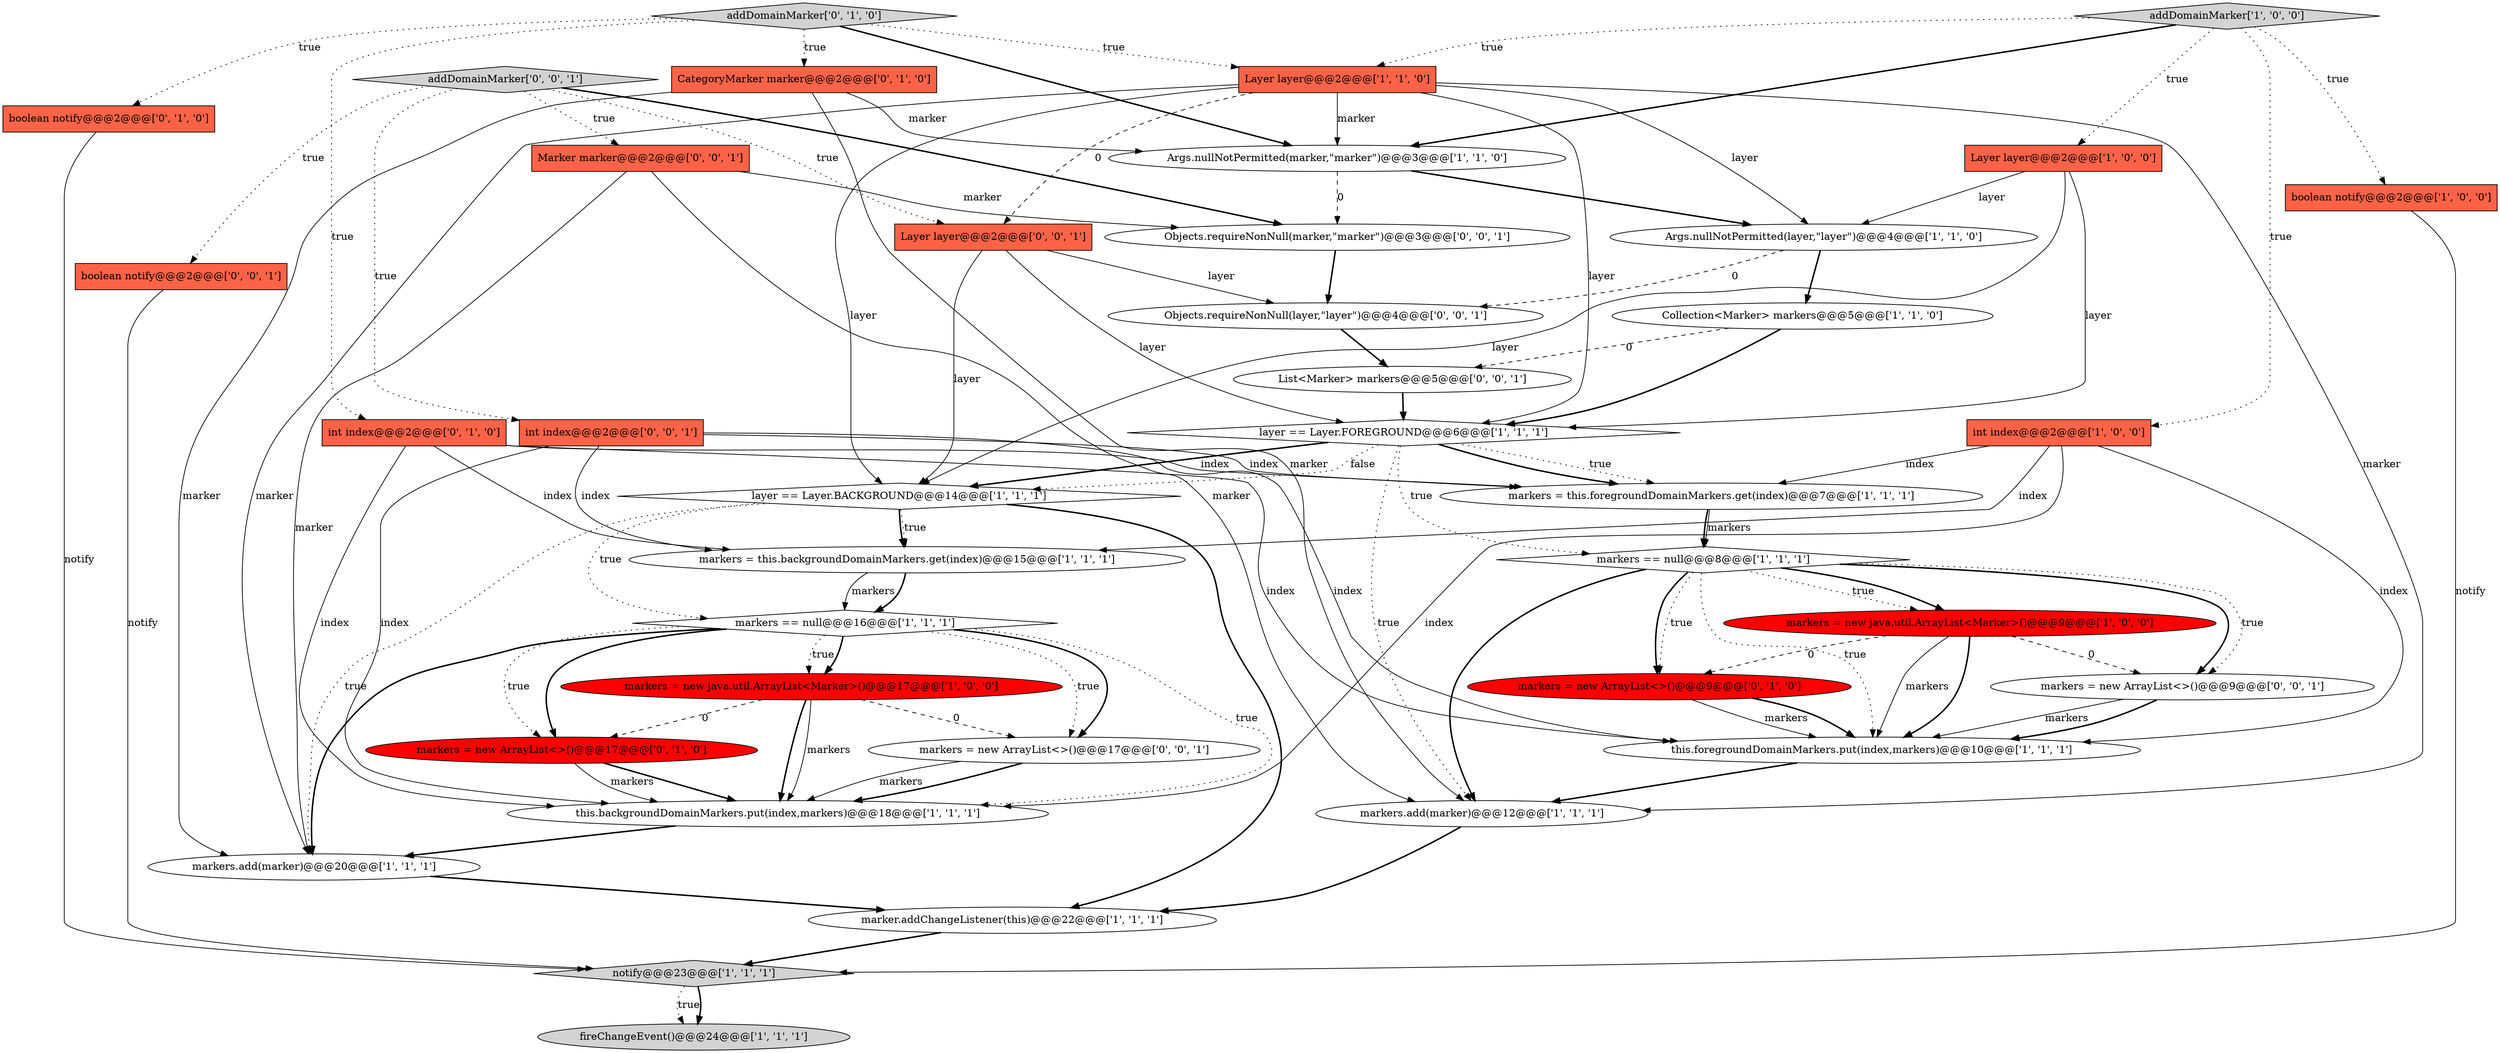 digraph {
13 [style = filled, label = "markers == null@@@16@@@['1', '1', '1']", fillcolor = white, shape = diamond image = "AAA0AAABBB1BBB"];
28 [style = filled, label = "int index@@@2@@@['0', '1', '0']", fillcolor = tomato, shape = box image = "AAA0AAABBB2BBB"];
3 [style = filled, label = "this.foregroundDomainMarkers.put(index,markers)@@@10@@@['1', '1', '1']", fillcolor = white, shape = ellipse image = "AAA0AAABBB1BBB"];
7 [style = filled, label = "markers = this.foregroundDomainMarkers.get(index)@@@7@@@['1', '1', '1']", fillcolor = white, shape = ellipse image = "AAA0AAABBB1BBB"];
30 [style = filled, label = "markers = new ArrayList<>()@@@17@@@['0', '0', '1']", fillcolor = white, shape = ellipse image = "AAA0AAABBB3BBB"];
26 [style = filled, label = "markers = new ArrayList<>()@@@9@@@['0', '1', '0']", fillcolor = red, shape = ellipse image = "AAA1AAABBB2BBB"];
18 [style = filled, label = "this.backgroundDomainMarkers.put(index,markers)@@@18@@@['1', '1', '1']", fillcolor = white, shape = ellipse image = "AAA0AAABBB1BBB"];
27 [style = filled, label = "CategoryMarker marker@@@2@@@['0', '1', '0']", fillcolor = tomato, shape = box image = "AAA0AAABBB2BBB"];
6 [style = filled, label = "markers == null@@@8@@@['1', '1', '1']", fillcolor = white, shape = diamond image = "AAA0AAABBB1BBB"];
36 [style = filled, label = "boolean notify@@@2@@@['0', '0', '1']", fillcolor = tomato, shape = box image = "AAA0AAABBB3BBB"];
14 [style = filled, label = "Args.nullNotPermitted(marker,\"marker\")@@@3@@@['1', '1', '0']", fillcolor = white, shape = ellipse image = "AAA0AAABBB1BBB"];
10 [style = filled, label = "notify@@@23@@@['1', '1', '1']", fillcolor = lightgray, shape = diamond image = "AAA0AAABBB1BBB"];
38 [style = filled, label = "Layer layer@@@2@@@['0', '0', '1']", fillcolor = tomato, shape = box image = "AAA0AAABBB3BBB"];
2 [style = filled, label = "Args.nullNotPermitted(layer,\"layer\")@@@4@@@['1', '1', '0']", fillcolor = white, shape = ellipse image = "AAA0AAABBB1BBB"];
23 [style = filled, label = "markers = new ArrayList<>()@@@17@@@['0', '1', '0']", fillcolor = red, shape = ellipse image = "AAA1AAABBB2BBB"];
16 [style = filled, label = "markers.add(marker)@@@20@@@['1', '1', '1']", fillcolor = white, shape = ellipse image = "AAA0AAABBB1BBB"];
33 [style = filled, label = "int index@@@2@@@['0', '0', '1']", fillcolor = tomato, shape = box image = "AAA0AAABBB3BBB"];
20 [style = filled, label = "addDomainMarker['1', '0', '0']", fillcolor = lightgray, shape = diamond image = "AAA0AAABBB1BBB"];
32 [style = filled, label = "Objects.requireNonNull(layer,\"layer\")@@@4@@@['0', '0', '1']", fillcolor = white, shape = ellipse image = "AAA0AAABBB3BBB"];
22 [style = filled, label = "Layer layer@@@2@@@['1', '1', '0']", fillcolor = tomato, shape = box image = "AAA0AAABBB1BBB"];
24 [style = filled, label = "addDomainMarker['0', '1', '0']", fillcolor = lightgray, shape = diamond image = "AAA0AAABBB2BBB"];
12 [style = filled, label = "boolean notify@@@2@@@['1', '0', '0']", fillcolor = tomato, shape = box image = "AAA0AAABBB1BBB"];
25 [style = filled, label = "boolean notify@@@2@@@['0', '1', '0']", fillcolor = tomato, shape = box image = "AAA0AAABBB2BBB"];
35 [style = filled, label = "addDomainMarker['0', '0', '1']", fillcolor = lightgray, shape = diamond image = "AAA0AAABBB3BBB"];
5 [style = filled, label = "int index@@@2@@@['1', '0', '0']", fillcolor = tomato, shape = box image = "AAA0AAABBB1BBB"];
8 [style = filled, label = "Collection<Marker> markers@@@5@@@['1', '1', '0']", fillcolor = white, shape = ellipse image = "AAA0AAABBB1BBB"];
1 [style = filled, label = "fireChangeEvent()@@@24@@@['1', '1', '1']", fillcolor = lightgray, shape = ellipse image = "AAA0AAABBB1BBB"];
17 [style = filled, label = "layer == Layer.BACKGROUND@@@14@@@['1', '1', '1']", fillcolor = white, shape = diamond image = "AAA0AAABBB1BBB"];
9 [style = filled, label = "markers = this.backgroundDomainMarkers.get(index)@@@15@@@['1', '1', '1']", fillcolor = white, shape = ellipse image = "AAA0AAABBB1BBB"];
11 [style = filled, label = "layer == Layer.FOREGROUND@@@6@@@['1', '1', '1']", fillcolor = white, shape = diamond image = "AAA0AAABBB1BBB"];
0 [style = filled, label = "Layer layer@@@2@@@['1', '0', '0']", fillcolor = tomato, shape = box image = "AAA0AAABBB1BBB"];
34 [style = filled, label = "markers = new ArrayList<>()@@@9@@@['0', '0', '1']", fillcolor = white, shape = ellipse image = "AAA0AAABBB3BBB"];
19 [style = filled, label = "marker.addChangeListener(this)@@@22@@@['1', '1', '1']", fillcolor = white, shape = ellipse image = "AAA0AAABBB1BBB"];
21 [style = filled, label = "markers.add(marker)@@@12@@@['1', '1', '1']", fillcolor = white, shape = ellipse image = "AAA0AAABBB1BBB"];
37 [style = filled, label = "Objects.requireNonNull(marker,\"marker\")@@@3@@@['0', '0', '1']", fillcolor = white, shape = ellipse image = "AAA0AAABBB3BBB"];
31 [style = filled, label = "Marker marker@@@2@@@['0', '0', '1']", fillcolor = tomato, shape = box image = "AAA0AAABBB3BBB"];
15 [style = filled, label = "markers = new java.util.ArrayList<Marker>()@@@9@@@['1', '0', '0']", fillcolor = red, shape = ellipse image = "AAA1AAABBB1BBB"];
29 [style = filled, label = "List<Marker> markers@@@5@@@['0', '0', '1']", fillcolor = white, shape = ellipse image = "AAA0AAABBB3BBB"];
4 [style = filled, label = "markers = new java.util.ArrayList<Marker>()@@@17@@@['1', '0', '0']", fillcolor = red, shape = ellipse image = "AAA1AAABBB1BBB"];
26->3 [style = solid, label="markers"];
22->21 [style = solid, label="marker"];
28->18 [style = solid, label="index"];
24->25 [style = dotted, label="true"];
17->9 [style = bold, label=""];
20->0 [style = dotted, label="true"];
2->32 [style = dashed, label="0"];
4->30 [style = dashed, label="0"];
31->16 [style = solid, label="marker"];
24->27 [style = dotted, label="true"];
30->18 [style = bold, label=""];
22->17 [style = solid, label="layer"];
6->26 [style = dotted, label="true"];
31->21 [style = solid, label="marker"];
27->16 [style = solid, label="marker"];
35->37 [style = bold, label=""];
22->38 [style = dashed, label="0"];
37->32 [style = bold, label=""];
11->17 [style = dotted, label="false"];
10->1 [style = dotted, label="true"];
6->3 [style = dotted, label="true"];
8->11 [style = bold, label=""];
4->23 [style = dashed, label="0"];
13->4 [style = dotted, label="true"];
6->15 [style = dotted, label="true"];
11->7 [style = dotted, label="true"];
15->34 [style = dashed, label="0"];
28->3 [style = solid, label="index"];
21->19 [style = bold, label=""];
31->37 [style = solid, label="marker"];
35->38 [style = dotted, label="true"];
4->18 [style = bold, label=""];
20->14 [style = bold, label=""];
22->2 [style = solid, label="layer"];
35->33 [style = dotted, label="true"];
16->19 [style = bold, label=""];
13->16 [style = bold, label=""];
34->3 [style = solid, label="markers"];
13->23 [style = dotted, label="true"];
33->18 [style = solid, label="index"];
12->10 [style = solid, label="notify"];
17->16 [style = dotted, label="true"];
20->5 [style = dotted, label="true"];
9->13 [style = solid, label="markers"];
22->11 [style = solid, label="layer"];
24->22 [style = dotted, label="true"];
7->6 [style = bold, label=""];
15->26 [style = dashed, label="0"];
11->17 [style = bold, label=""];
20->22 [style = dotted, label="true"];
10->1 [style = bold, label=""];
33->3 [style = solid, label="index"];
29->11 [style = bold, label=""];
5->9 [style = solid, label="index"];
28->9 [style = solid, label="index"];
13->18 [style = dotted, label="true"];
6->26 [style = bold, label=""];
14->37 [style = dashed, label="0"];
6->34 [style = bold, label=""];
6->21 [style = bold, label=""];
26->3 [style = bold, label=""];
19->10 [style = bold, label=""];
22->14 [style = solid, label="marker"];
5->3 [style = solid, label="index"];
5->18 [style = solid, label="index"];
15->3 [style = bold, label=""];
35->31 [style = dotted, label="true"];
6->15 [style = bold, label=""];
33->9 [style = solid, label="index"];
13->30 [style = dotted, label="true"];
38->11 [style = solid, label="layer"];
36->10 [style = solid, label="notify"];
11->6 [style = dotted, label="true"];
25->10 [style = solid, label="notify"];
5->7 [style = solid, label="index"];
15->3 [style = solid, label="markers"];
28->7 [style = solid, label="index"];
0->11 [style = solid, label="layer"];
3->21 [style = bold, label=""];
14->2 [style = bold, label=""];
23->18 [style = bold, label=""];
8->29 [style = dashed, label="0"];
18->16 [style = bold, label=""];
0->17 [style = solid, label="layer"];
23->18 [style = solid, label="markers"];
27->14 [style = solid, label="marker"];
33->7 [style = solid, label="index"];
27->21 [style = solid, label="marker"];
30->18 [style = solid, label="markers"];
35->36 [style = dotted, label="true"];
38->32 [style = solid, label="layer"];
13->30 [style = bold, label=""];
24->28 [style = dotted, label="true"];
4->18 [style = solid, label="markers"];
7->6 [style = solid, label="markers"];
17->19 [style = bold, label=""];
24->14 [style = bold, label=""];
32->29 [style = bold, label=""];
38->17 [style = solid, label="layer"];
34->3 [style = bold, label=""];
0->2 [style = solid, label="layer"];
17->9 [style = dotted, label="true"];
13->23 [style = bold, label=""];
6->34 [style = dotted, label="true"];
20->12 [style = dotted, label="true"];
11->21 [style = dotted, label="true"];
17->13 [style = dotted, label="true"];
22->16 [style = solid, label="marker"];
11->7 [style = bold, label=""];
2->8 [style = bold, label=""];
9->13 [style = bold, label=""];
13->4 [style = bold, label=""];
}

